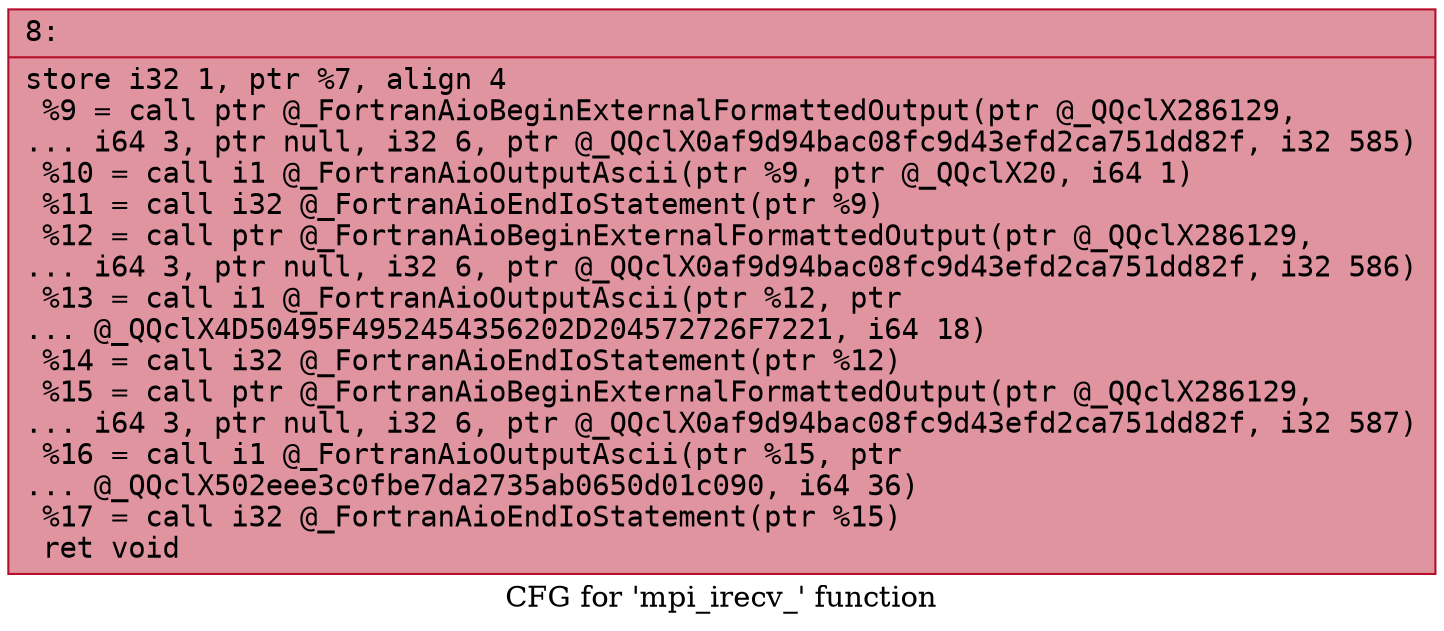 digraph "CFG for 'mpi_irecv_' function" {
	label="CFG for 'mpi_irecv_' function";

	Node0x5560a31c5b10 [shape=record,color="#b70d28ff", style=filled, fillcolor="#b70d2870" fontname="Courier",label="{8:\l|  store i32 1, ptr %7, align 4\l  %9 = call ptr @_FortranAioBeginExternalFormattedOutput(ptr @_QQclX286129,\l... i64 3, ptr null, i32 6, ptr @_QQclX0af9d94bac08fc9d43efd2ca751dd82f, i32 585)\l  %10 = call i1 @_FortranAioOutputAscii(ptr %9, ptr @_QQclX20, i64 1)\l  %11 = call i32 @_FortranAioEndIoStatement(ptr %9)\l  %12 = call ptr @_FortranAioBeginExternalFormattedOutput(ptr @_QQclX286129,\l... i64 3, ptr null, i32 6, ptr @_QQclX0af9d94bac08fc9d43efd2ca751dd82f, i32 586)\l  %13 = call i1 @_FortranAioOutputAscii(ptr %12, ptr\l... @_QQclX4D50495F4952454356202D204572726F7221, i64 18)\l  %14 = call i32 @_FortranAioEndIoStatement(ptr %12)\l  %15 = call ptr @_FortranAioBeginExternalFormattedOutput(ptr @_QQclX286129,\l... i64 3, ptr null, i32 6, ptr @_QQclX0af9d94bac08fc9d43efd2ca751dd82f, i32 587)\l  %16 = call i1 @_FortranAioOutputAscii(ptr %15, ptr\l... @_QQclX502eee3c0fbe7da2735ab0650d01c090, i64 36)\l  %17 = call i32 @_FortranAioEndIoStatement(ptr %15)\l  ret void\l}"];
}
